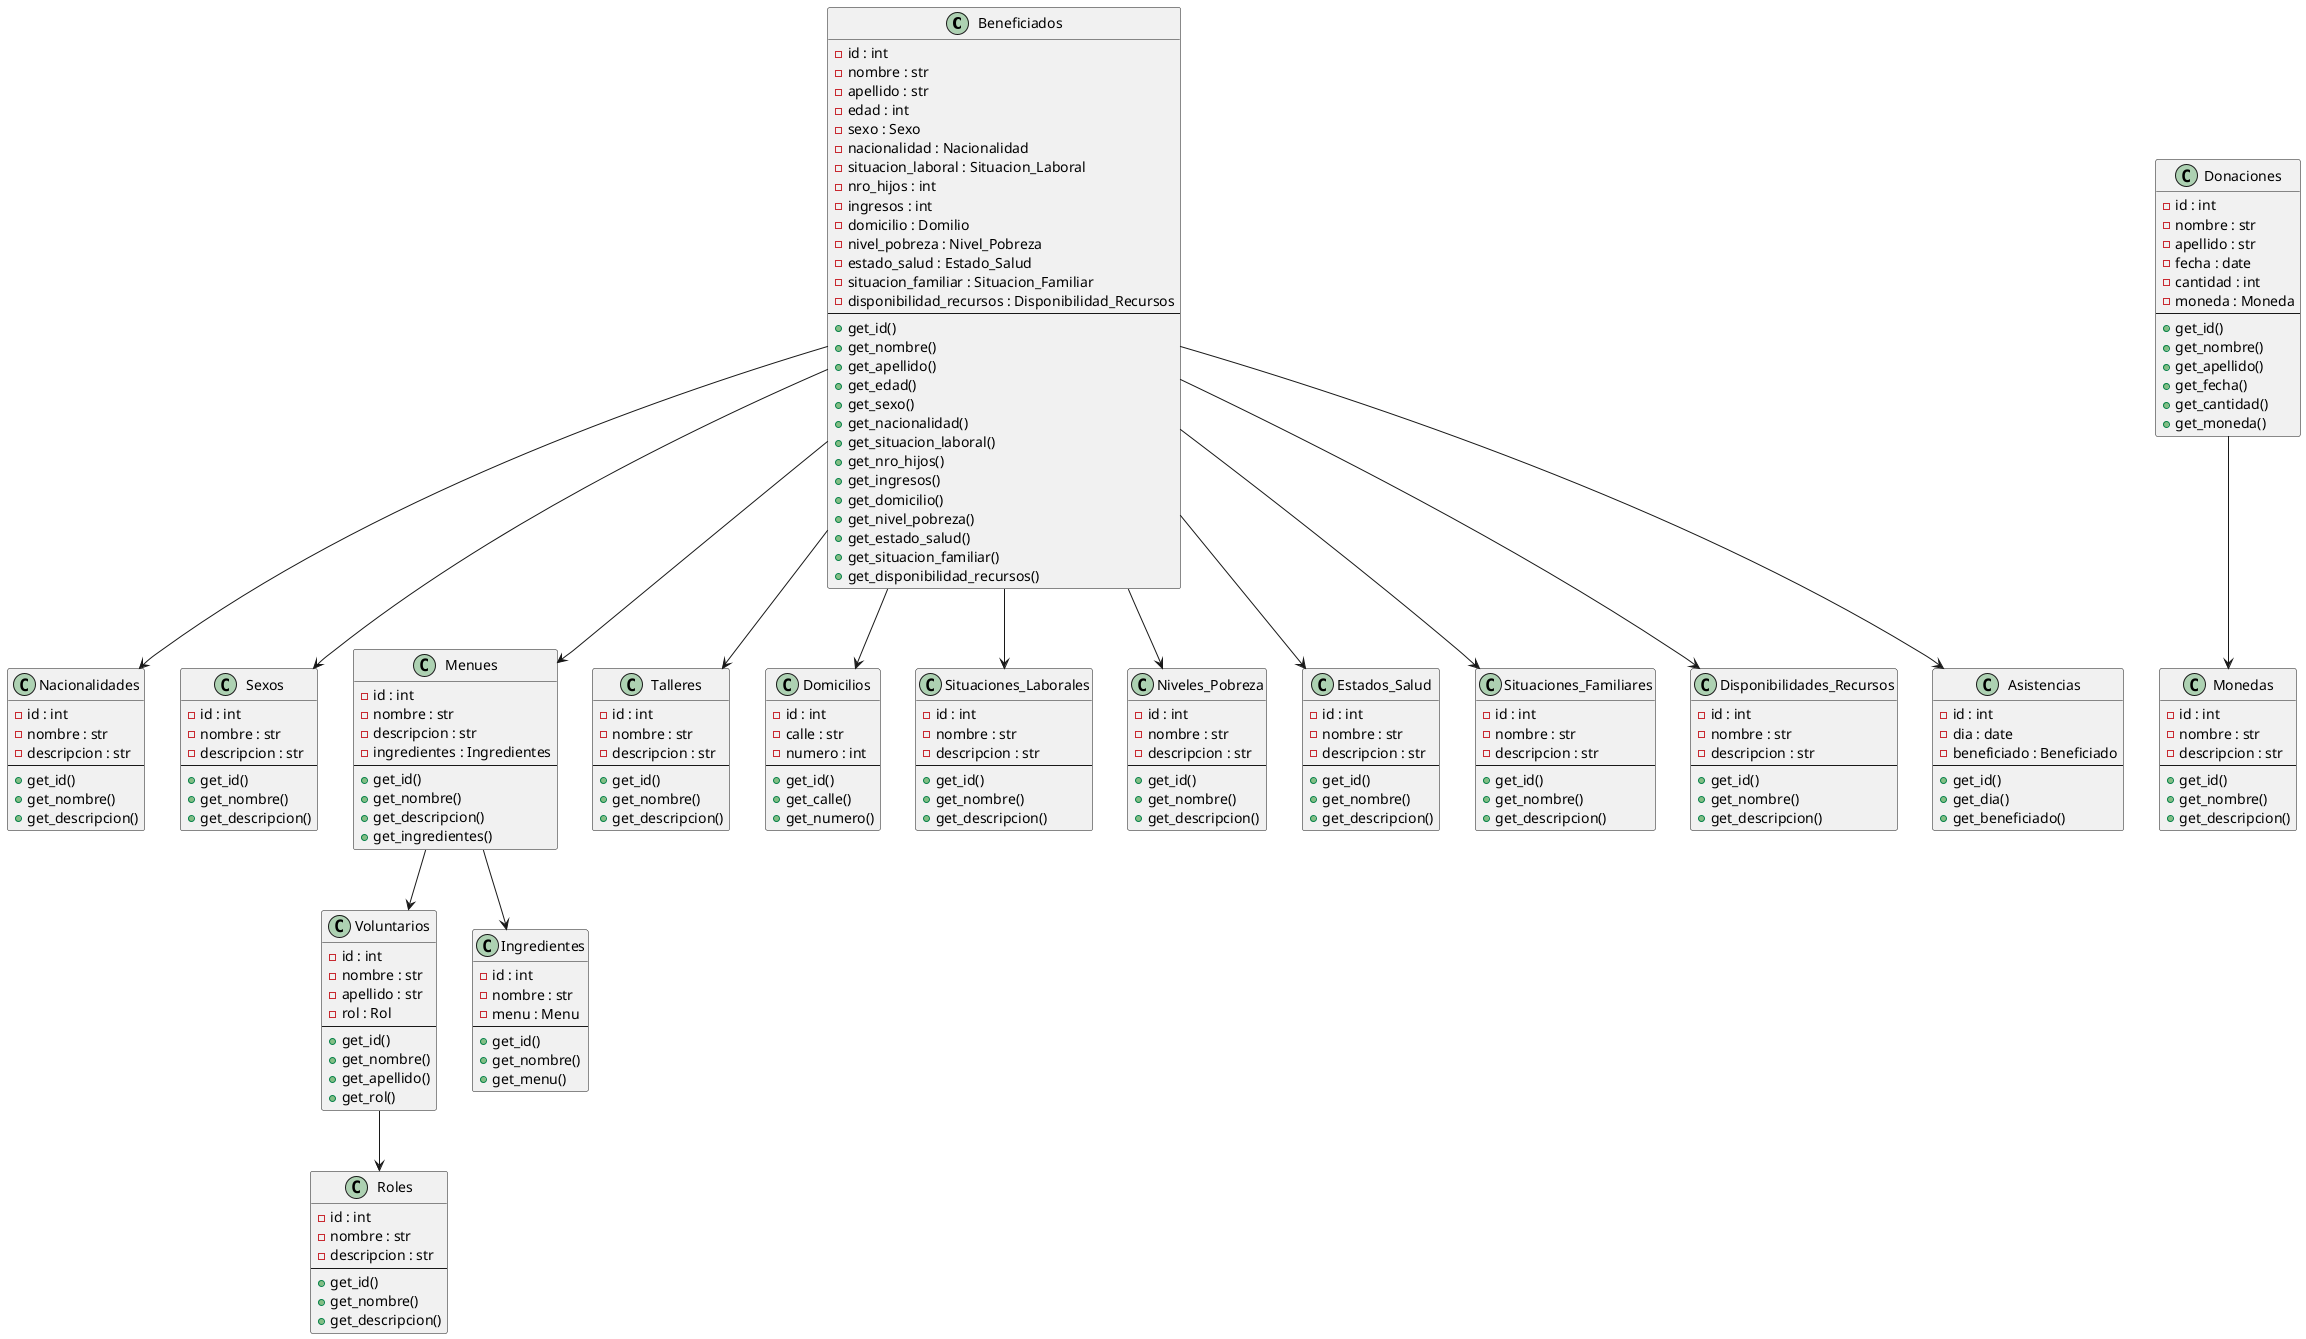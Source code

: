 @startuml diagram

class Beneficiados {
    -id : int
    -nombre : str
    -apellido : str
    -edad : int
    -sexo : Sexo
    -nacionalidad : Nacionalidad
    -situacion_laboral : Situacion_Laboral
    -nro_hijos : int
    -ingresos : int
    -domicilio : Domilio
    -nivel_pobreza : Nivel_Pobreza
    -estado_salud : Estado_Salud
    -situacion_familiar : Situacion_Familiar
    -disponibilidad_recursos : Disponibilidad_Recursos
    --
    +get_id()
    +get_nombre()
    +get_apellido()
    +get_edad()
    +get_sexo()
    +get_nacionalidad()
    +get_situacion_laboral()
    +get_nro_hijos()
    +get_ingresos()
    +get_domicilio()
    +get_nivel_pobreza()
    +get_estado_salud()
    +get_situacion_familiar()
    +get_disponibilidad_recursos()
}

class Nacionalidades {
    -id : int
    -nombre : str
    -descripcion : str
    --
    +get_id()
    +get_nombre()
    +get_descripcion()
}

class Sexos {
    -id : int
    -nombre : str
    -descripcion : str
    --
    +get_id()
    +get_nombre()
    +get_descripcion()
}

class Voluntarios {
    -id : int
    -nombre : str
    -apellido : str
    -rol : Rol
    --
    +get_id()
    +get_nombre()
    +get_apellido()
    +get_rol()
}

class Donaciones {
    -id : int
    -nombre : str
    -apellido : str
    -fecha : date
    -cantidad : int
    -moneda : Moneda
    --
    +get_id()
    +get_nombre()
    +get_apellido()
    +get_fecha()
    +get_cantidad()
    +get_moneda()
}

class Menues {
    -id : int
    -nombre : str    
    -descripcion : str
    -ingredientes : Ingredientes
    --
    +get_id()
    +get_nombre()
    +get_descripcion()
    +get_ingredientes()
}

class Ingredientes {
    -id : int
    -nombre : str
    -menu : Menu
    --
    +get_id()
    +get_nombre()
    +get_menu()
}

class Talleres {
    -id : int
    -nombre : str
    -descripcion : str
    --
    +get_id()
    +get_nombre()
    +get_descripcion()
}

class Domicilios {
    -id : int
    -calle : str
    -numero : int
    --
    +get_id()
    +get_calle()
    +get_numero()
}

class Situaciones_Laborales {
    -id : int
    -nombre : str
    -descripcion : str
    --
    +get_id()
    +get_nombre()
    +get_descripcion()
}

class Niveles_Pobreza {
    -id : int
    -nombre : str
    -descripcion : str
    --
    +get_id()
    +get_nombre()
    +get_descripcion()
}

class Estados_Salud {
    -id : int
    -nombre : str
    -descripcion : str
    --
    +get_id()
    +get_nombre()
    +get_descripcion()
}

class Situaciones_Familiares {
    -id : int
    -nombre : str
    -descripcion : str
    --
    +get_id()
    +get_nombre()
    +get_descripcion()
}

class Disponibilidades_Recursos {
    -id : int
    -nombre : str
    -descripcion : str
    --
    +get_id()
    +get_nombre()
    +get_descripcion()
}

class Roles {
    -id : int
    -nombre : str
    -descripcion : str
    --
    +get_id()
    +get_nombre()
    +get_descripcion()
}

class Monedas {
    -id : int
    -nombre : str
    -descripcion : str
    --
    +get_id()
    +get_nombre()
    +get_descripcion()
}

class Asistencias {
    -id : int
    -dia : date
    -beneficiado : Beneficiado
    --
    +get_id()
    +get_dia()
    +get_beneficiado()
}



Voluntarios --> Roles
Beneficiados --> Situaciones_Laborales
Beneficiados --> Domicilios
Beneficiados --> Niveles_Pobreza
Beneficiados --> Estados_Salud
Beneficiados --> Situaciones_Familiares
Beneficiados --> Disponibilidades_Recursos
Beneficiados --> Menues
Beneficiados --> Talleres
Beneficiados --> Sexos
Beneficiados --> Nacionalidades
Beneficiados --> Asistencias
Menues --> Ingredientes
Menues --> Voluntarios
Donaciones --> Monedas
